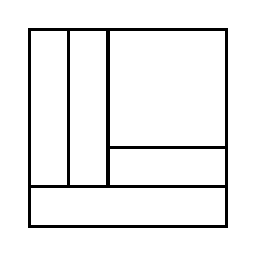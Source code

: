 \begin{tikzpicture}[very thick, scale=.5]
    \draw (0,1) rectangle (1,5);
    \draw (1,1) rectangle (2,5);
    \draw (2,2) rectangle (5,5);
    \draw (2,1) rectangle (5,2);
    \draw (0,0) rectangle (5,1);
\end{tikzpicture}
